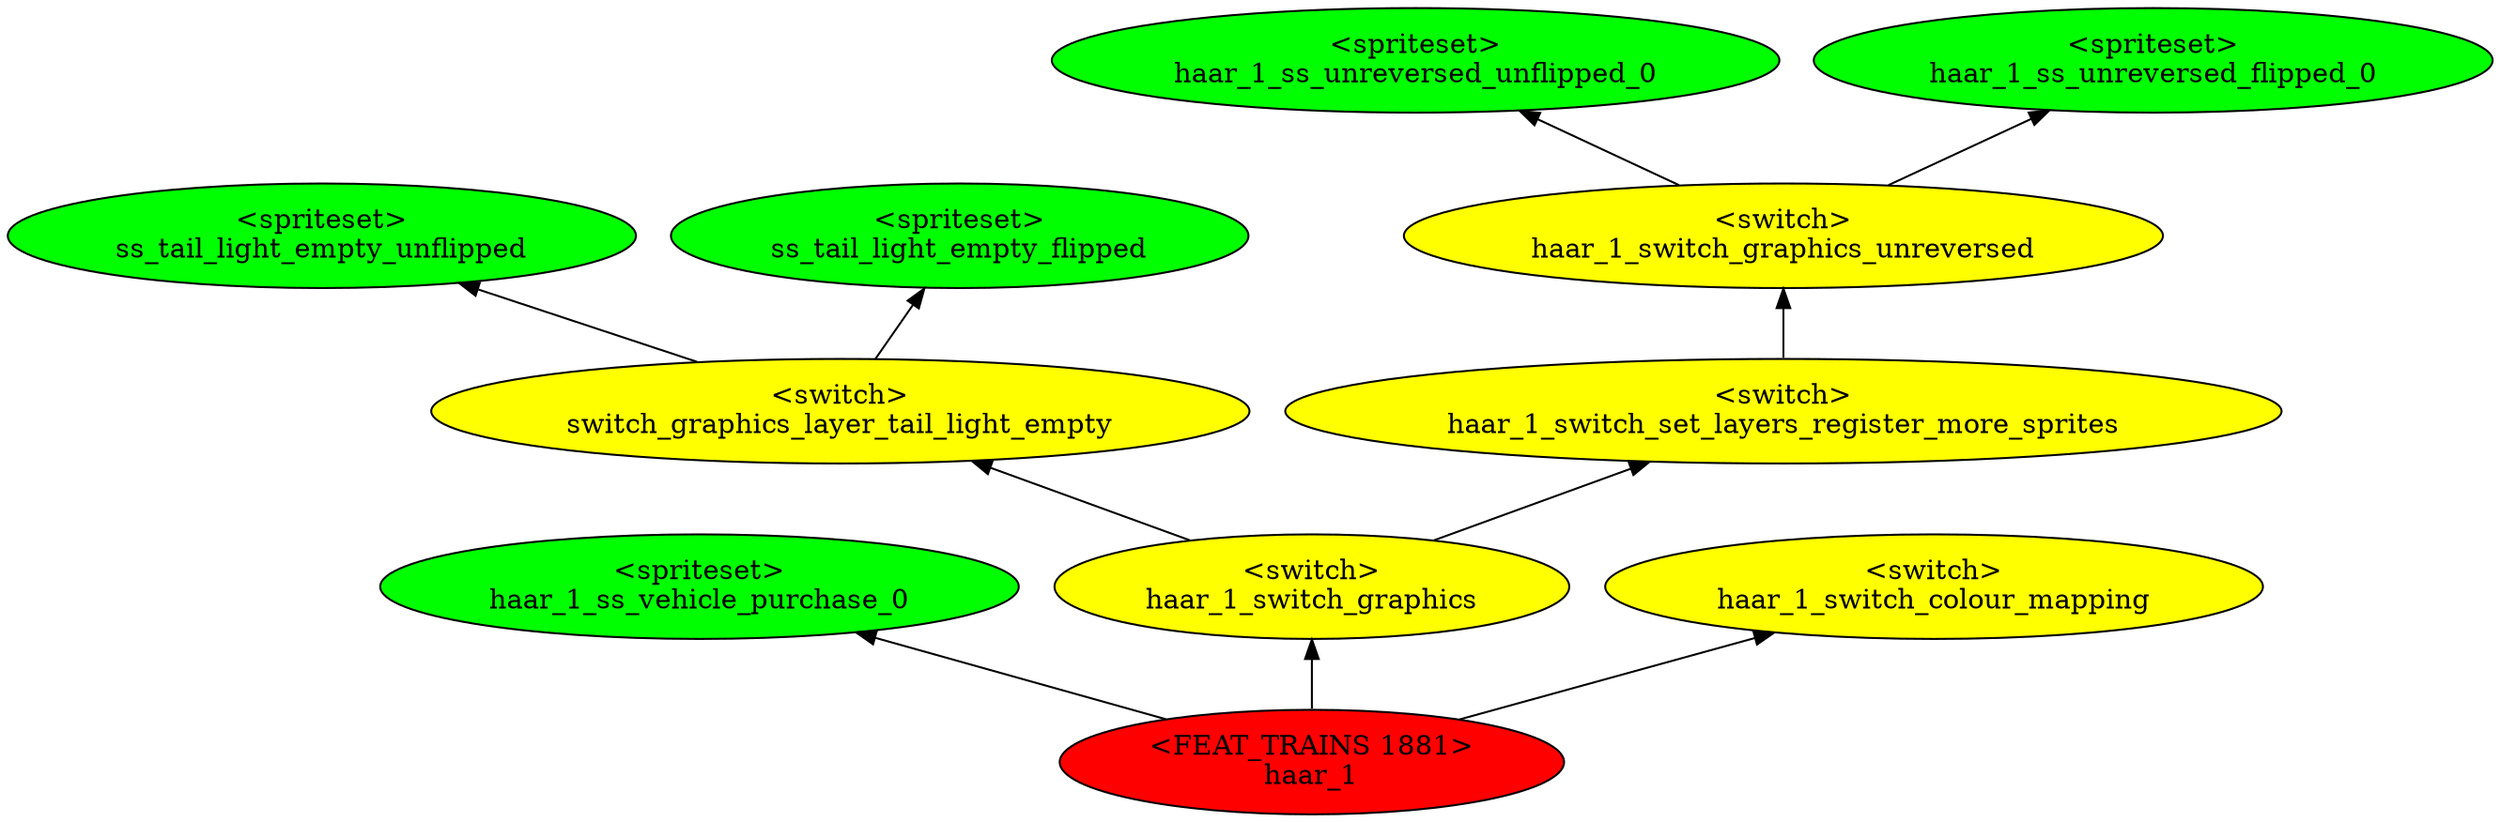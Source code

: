 digraph {
rankdir="BT"
ss_tail_light_empty_unflipped [fillcolor=green style="filled" label="<spriteset>\nss_tail_light_empty_unflipped"]
ss_tail_light_empty_flipped [fillcolor=green style="filled" label="<spriteset>\nss_tail_light_empty_flipped"]
switch_graphics_layer_tail_light_empty [fillcolor=yellow style="filled" label="<switch>\nswitch_graphics_layer_tail_light_empty"]
haar_1_ss_unreversed_unflipped_0 [fillcolor=green style="filled" label="<spriteset>\nhaar_1_ss_unreversed_unflipped_0"]
haar_1_ss_unreversed_flipped_0 [fillcolor=green style="filled" label="<spriteset>\nhaar_1_ss_unreversed_flipped_0"]
haar_1_switch_graphics_unreversed [fillcolor=yellow style="filled" label="<switch>\nhaar_1_switch_graphics_unreversed"]
haar_1_ss_vehicle_purchase_0 [fillcolor=green style="filled" label="<spriteset>\nhaar_1_ss_vehicle_purchase_0"]
haar_1_switch_set_layers_register_more_sprites [fillcolor=yellow style="filled" label="<switch>\nhaar_1_switch_set_layers_register_more_sprites"]
haar_1_switch_graphics [fillcolor=yellow style="filled" label="<switch>\nhaar_1_switch_graphics"]
haar_1_switch_colour_mapping [fillcolor=yellow style="filled" label="<switch>\nhaar_1_switch_colour_mapping"]
haar_1 [fillcolor=red style="filled" label="<FEAT_TRAINS 1881>\nhaar_1"]
haar_1_switch_graphics_unreversed->haar_1_ss_unreversed_unflipped_0
haar_1->haar_1_ss_vehicle_purchase_0
switch_graphics_layer_tail_light_empty->ss_tail_light_empty_flipped
haar_1->haar_1_switch_graphics
haar_1_switch_graphics_unreversed->haar_1_ss_unreversed_flipped_0
haar_1->haar_1_switch_colour_mapping
haar_1_switch_set_layers_register_more_sprites->haar_1_switch_graphics_unreversed
switch_graphics_layer_tail_light_empty->ss_tail_light_empty_unflipped
haar_1_switch_graphics->haar_1_switch_set_layers_register_more_sprites
haar_1_switch_graphics->switch_graphics_layer_tail_light_empty
}
